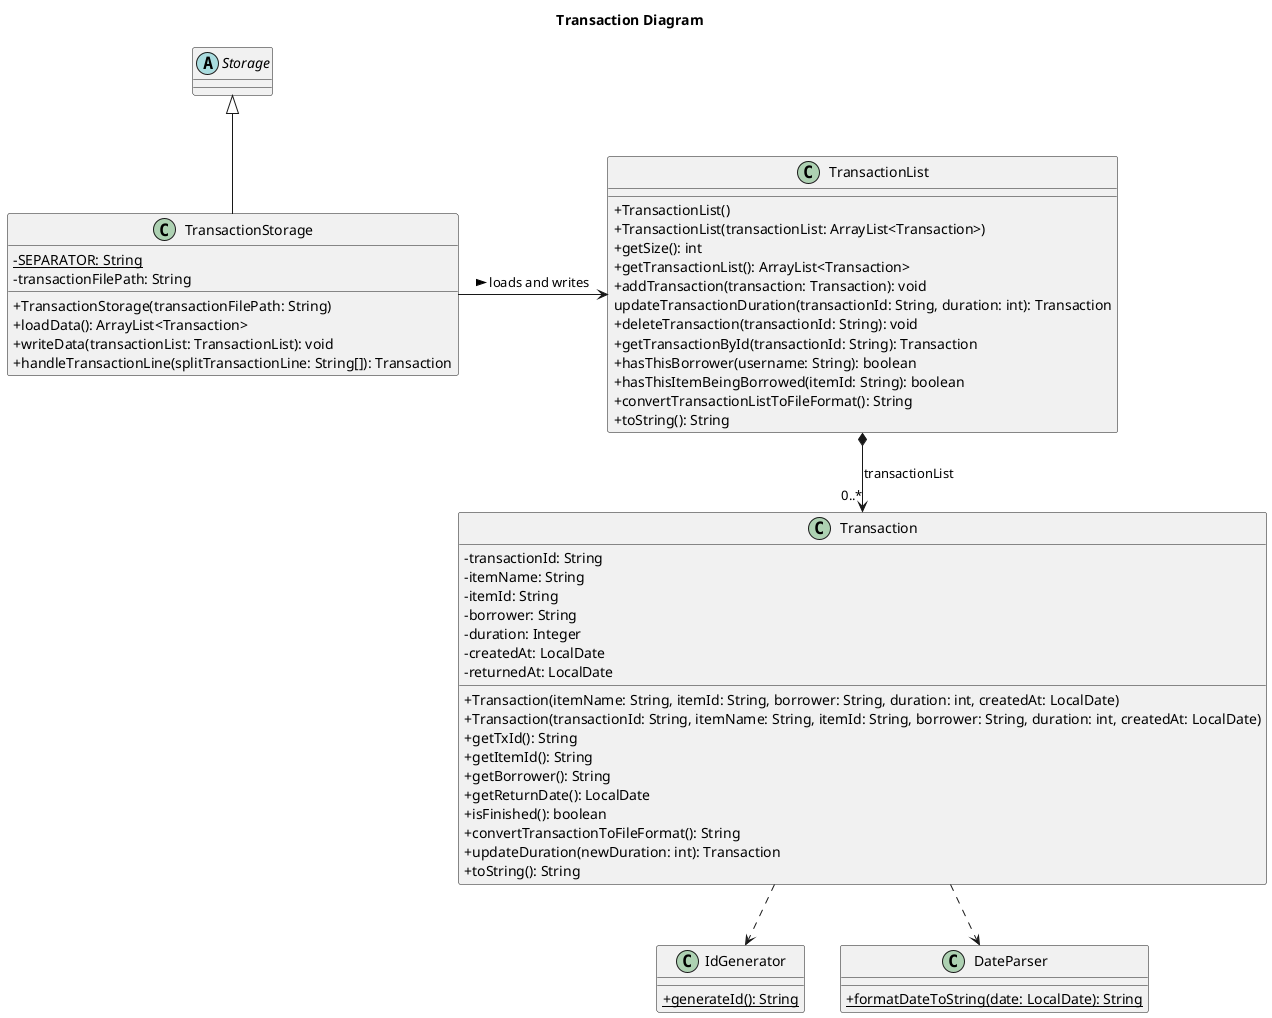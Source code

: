 @startuml
title Transaction Diagram

skinparam classAttributeIconSize 0
hide footbox

class Transaction {
    - transactionId: String
    - itemName: String
    - itemId: String
    - borrower: String
    - duration: Integer
    - createdAt: LocalDate
    - returnedAt: LocalDate

    + Transaction(itemName: String, itemId: String, borrower: String, duration: int, createdAt: LocalDate)
    + Transaction(transactionId: String, itemName: String, itemId: String, borrower: String, duration: int, createdAt: LocalDate)
    + getTxId(): String
    + getItemId(): String
    + getBorrower(): String
    + getReturnDate(): LocalDate
    + isFinished(): boolean
    + convertTransactionToFileFormat(): String
    + updateDuration(newDuration: int): Transaction
    + toString(): String
}

class TransactionList {
    + TransactionList()
    + TransactionList(transactionList: ArrayList<Transaction>)
    + getSize(): int
    + getTransactionList(): ArrayList<Transaction>
    + addTransaction(transaction: Transaction): void
    updateTransactionDuration(transactionId: String, duration: int): Transaction
    + deleteTransaction(transactionId: String): void
    + getTransactionById(transactionId: String): Transaction
    + hasThisBorrower(username: String): boolean
    + hasThisItemBeingBorrowed(itemId: String): boolean
    + convertTransactionListToFileFormat(): String
    + toString(): String
}

class TransactionStorage {
    {static} - SEPARATOR: String
    - transactionFilePath: String
    + TransactionStorage(transactionFilePath: String)
    + loadData(): ArrayList<Transaction>
    + writeData(transactionList: TransactionList): void
    + handleTransactionLine(splitTransactionLine: String[]): Transaction
}

class IdGenerator {
    {static} + generateId(): String
}

abstract class Storage {
}

class DateParser {
    {static} + formatDateToString(date: LocalDate): String
}

TransactionStorage -> TransactionList : > loads and writes
TransactionList *--> "0..*" Transaction: transactionList
Transaction ..> IdGenerator
Transaction ..> DateParser
Storage <|-- TransactionStorage

@enduml